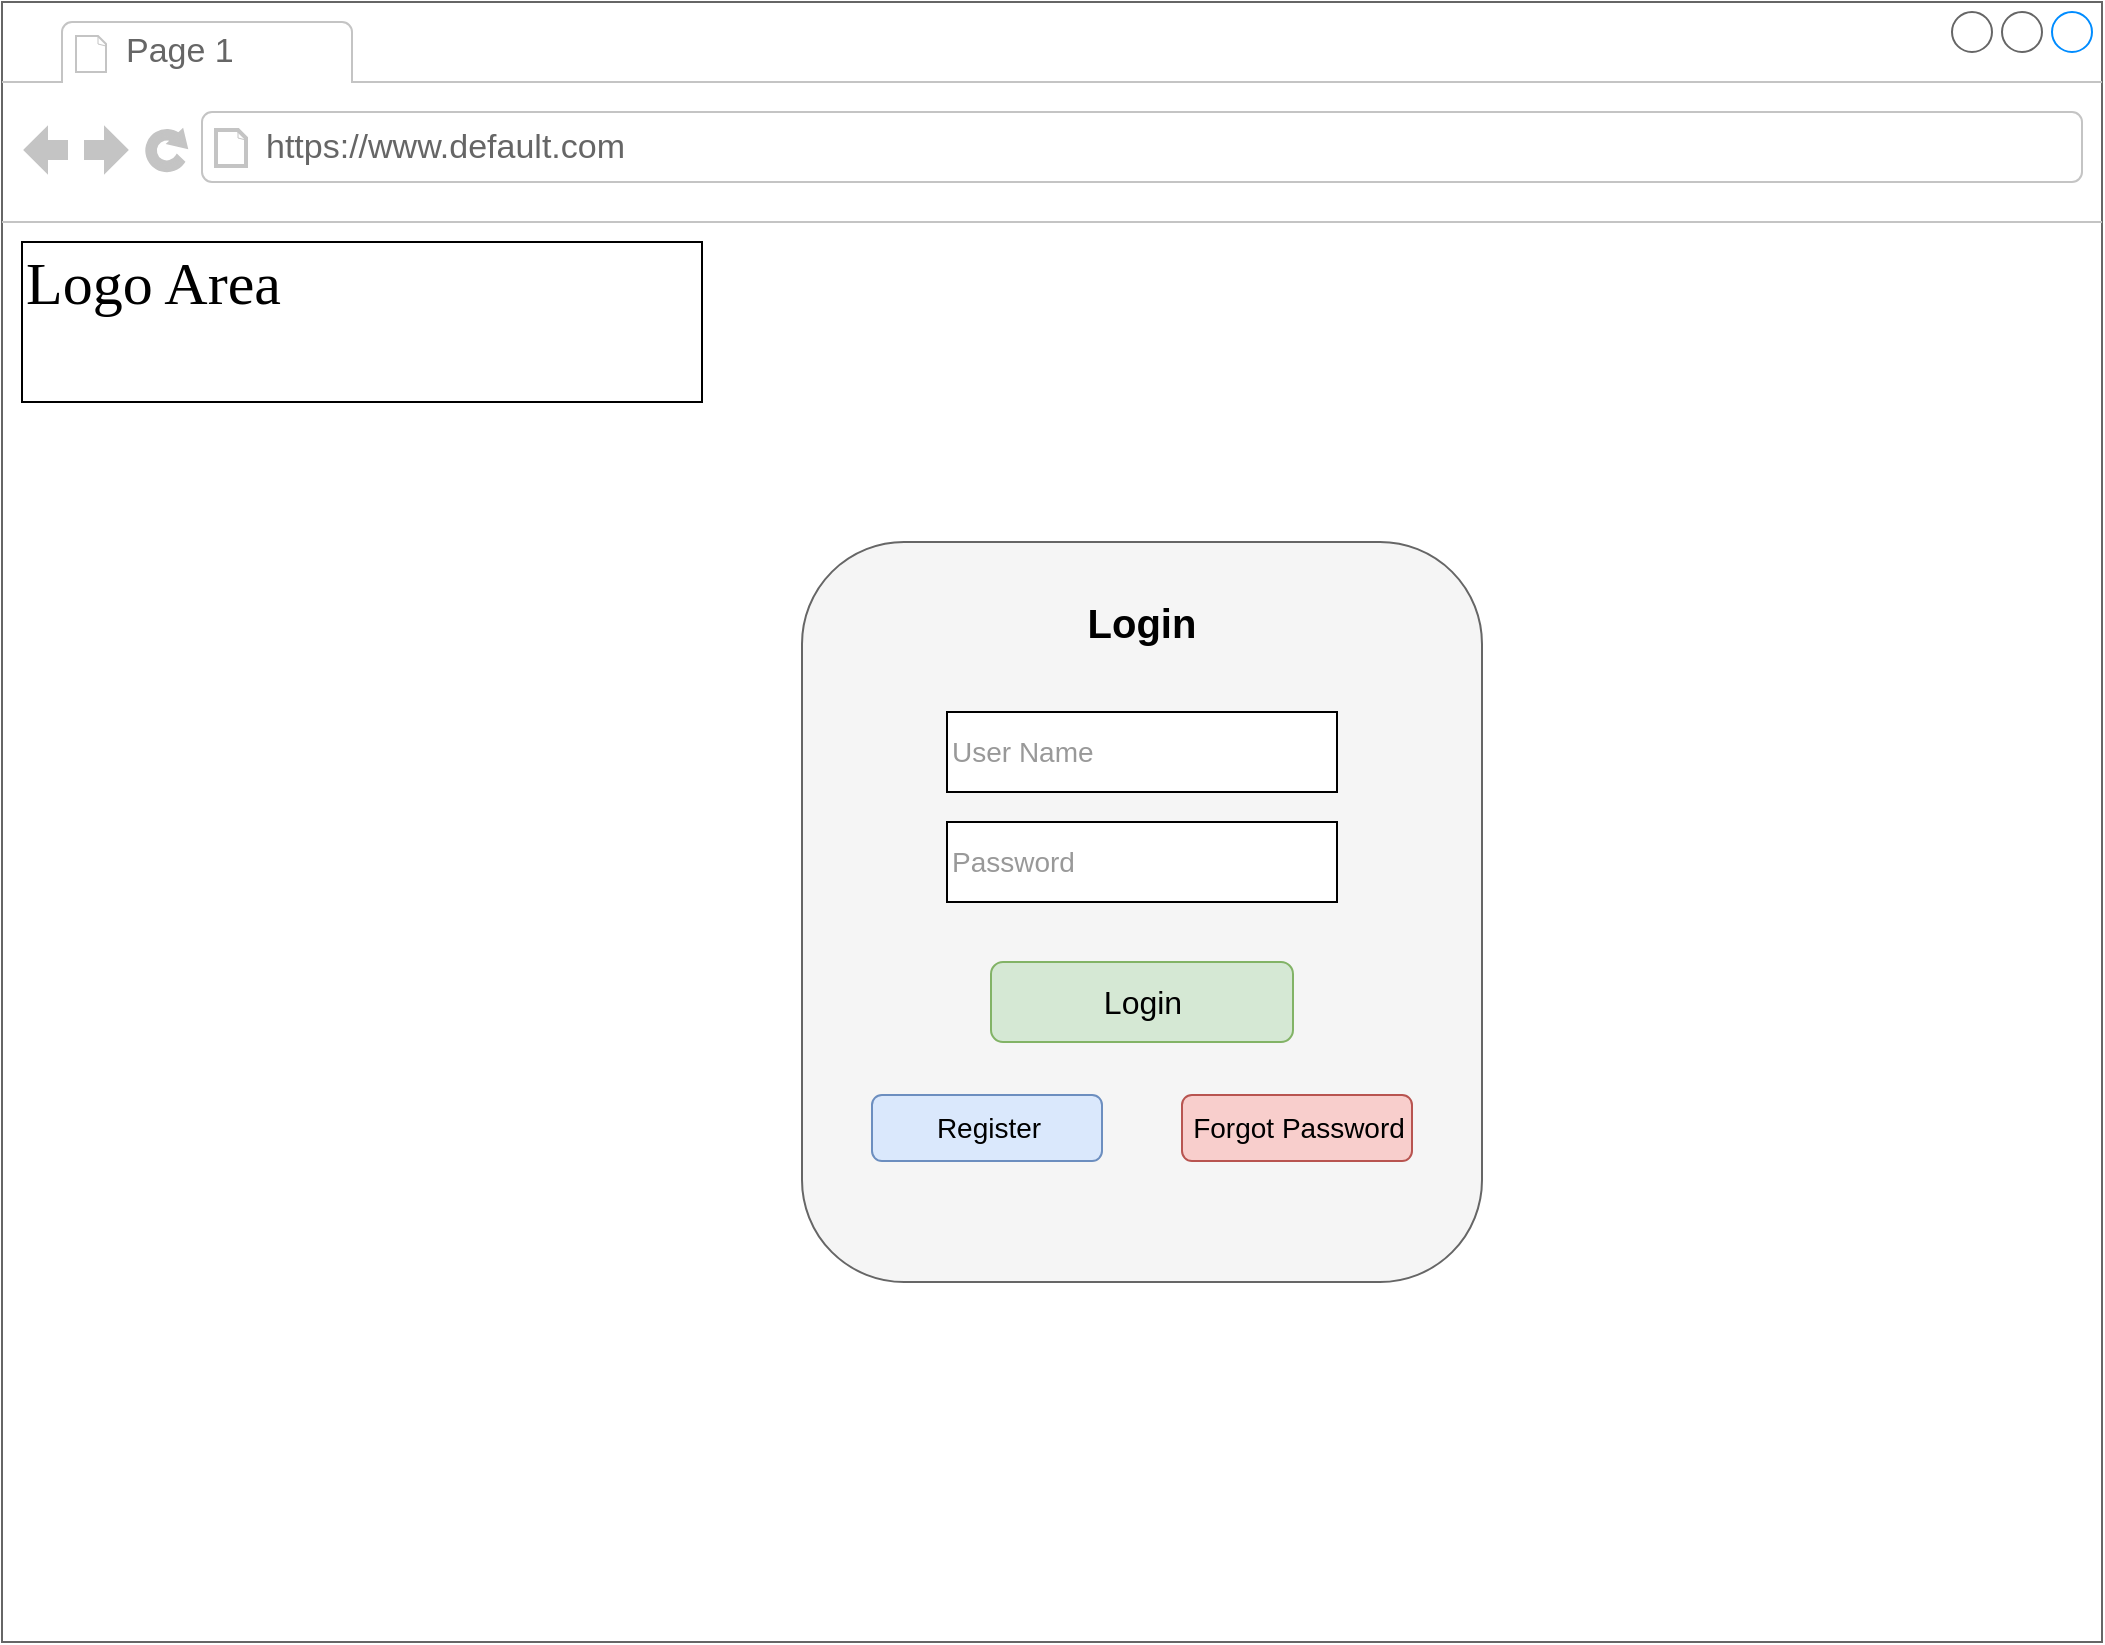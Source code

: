 <mxfile version="12.0.0" type="device" pages="1"><diagram name="Page-1" id="2cc2dc42-3aac-f2a9-1cec-7a8b7cbee084"><mxGraphModel dx="1179" dy="845" grid="1" gridSize="10" guides="1" tooltips="1" connect="1" arrows="1" fold="1" page="1" pageScale="1" pageWidth="1100" pageHeight="850" background="#ffffff" math="0" shadow="0"><root><mxCell id="0"/><mxCell id="1" parent="0"/><mxCell id="7026571954dc6520-1" value="" style="strokeWidth=1;shadow=0;dashed=0;align=center;html=1;shape=mxgraph.mockup.containers.browserWindow;rSize=0;fillColor=#ffffff;strokeColor=#666666;mainText=,;recursiveResize=0;rounded=0;labelBackgroundColor=#CCFFCC;fontFamily=Verdana;fontSize=12;fontColor=#000000;" parent="1" vertex="1"><mxGeometry x="25" y="30" width="1050" height="820" as="geometry"/></mxCell><mxCell id="7026571954dc6520-2" value="Page 1" style="strokeWidth=1;shadow=0;dashed=0;align=center;html=1;shape=mxgraph.mockup.containers.anchor;fontSize=17;fontColor=#666666;align=left;" parent="7026571954dc6520-1" vertex="1"><mxGeometry x="60" y="12" width="110" height="26" as="geometry"/></mxCell><mxCell id="7026571954dc6520-3" value="https://www.default.com" style="strokeWidth=1;shadow=0;dashed=0;align=center;html=1;shape=mxgraph.mockup.containers.anchor;rSize=0;fontSize=17;fontColor=#666666;align=left;" parent="7026571954dc6520-1" vertex="1"><mxGeometry x="130" y="60" width="250" height="26" as="geometry"/></mxCell><mxCell id="7026571954dc6520-4" value="Logo Area" style="text;html=1;points=[];align=left;verticalAlign=top;spacingTop=-4;fontSize=30;fontFamily=Verdana;fontColor=#000000;strokeColor=#000000;" parent="7026571954dc6520-1" vertex="1"><mxGeometry x="10" y="120" width="340" height="80" as="geometry"/></mxCell><mxCell id="EyxtmFCRCopF9thxndC2-4" value="" style="rounded=1;whiteSpace=wrap;html=1;strokeColor=#666666;fillColor=#f5f5f5;fontColor=#333333;" vertex="1" parent="7026571954dc6520-1"><mxGeometry x="400" y="270" width="340" height="370" as="geometry"/></mxCell><mxCell id="EyxtmFCRCopF9thxndC2-6" value="&lt;font style=&quot;font-size: 20px&quot;&gt;Login&lt;/font&gt;" style="text;html=1;strokeColor=none;fillColor=none;align=center;verticalAlign=middle;whiteSpace=wrap;rounded=0;fontStyle=1;fontColor=#000000;fontFamily=Helvetica;" vertex="1" parent="7026571954dc6520-1"><mxGeometry x="550" y="300" width="40" height="20" as="geometry"/></mxCell><mxCell id="EyxtmFCRCopF9thxndC2-7" value="&lt;font style=&quot;font-size: 14px&quot; color=&quot;#999999&quot;&gt;User Name&lt;/font&gt;" style="rounded=0;whiteSpace=wrap;html=1;strokeColor=#000000;align=left;" vertex="1" parent="7026571954dc6520-1"><mxGeometry x="472.5" y="355" width="195" height="40" as="geometry"/></mxCell><mxCell id="EyxtmFCRCopF9thxndC2-8" value="&lt;font style=&quot;font-size: 14px&quot; color=&quot;#999999&quot;&gt;Password&lt;/font&gt;" style="rounded=0;whiteSpace=wrap;html=1;strokeColor=#000000;align=left;" vertex="1" parent="7026571954dc6520-1"><mxGeometry x="472.5" y="410" width="195" height="40" as="geometry"/></mxCell><mxCell id="EyxtmFCRCopF9thxndC2-10" value="&lt;font style=&quot;font-size: 16px&quot;&gt;Login&lt;/font&gt;" style="rounded=1;align=center;fillColor=#d5e8d4;strokeColor=#82b366;html=1;fontSize=12;labelBackgroundColor=none;" vertex="1" parent="7026571954dc6520-1"><mxGeometry x="494.5" y="480" width="151" height="40" as="geometry"/></mxCell><mxCell id="EyxtmFCRCopF9thxndC2-12" value="&lt;font style=&quot;font-size: 14px&quot;&gt;Register&lt;/font&gt;" style="rounded=1;align=center;fillColor=#dae8fc;strokeColor=#6c8ebf;html=1;fontSize=12" vertex="1" parent="7026571954dc6520-1"><mxGeometry x="435" y="546.5" width="115" height="33" as="geometry"/></mxCell><mxCell id="EyxtmFCRCopF9thxndC2-13" value="&lt;font style=&quot;font-size: 14px&quot;&gt;Forgot Password&lt;/font&gt;" style="rounded=1;align=center;fillColor=#f8cecc;strokeColor=#b85450;html=1;fontSize=12" vertex="1" parent="7026571954dc6520-1"><mxGeometry x="590" y="546.5" width="115" height="33" as="geometry"/></mxCell></root></mxGraphModel></diagram></mxfile>